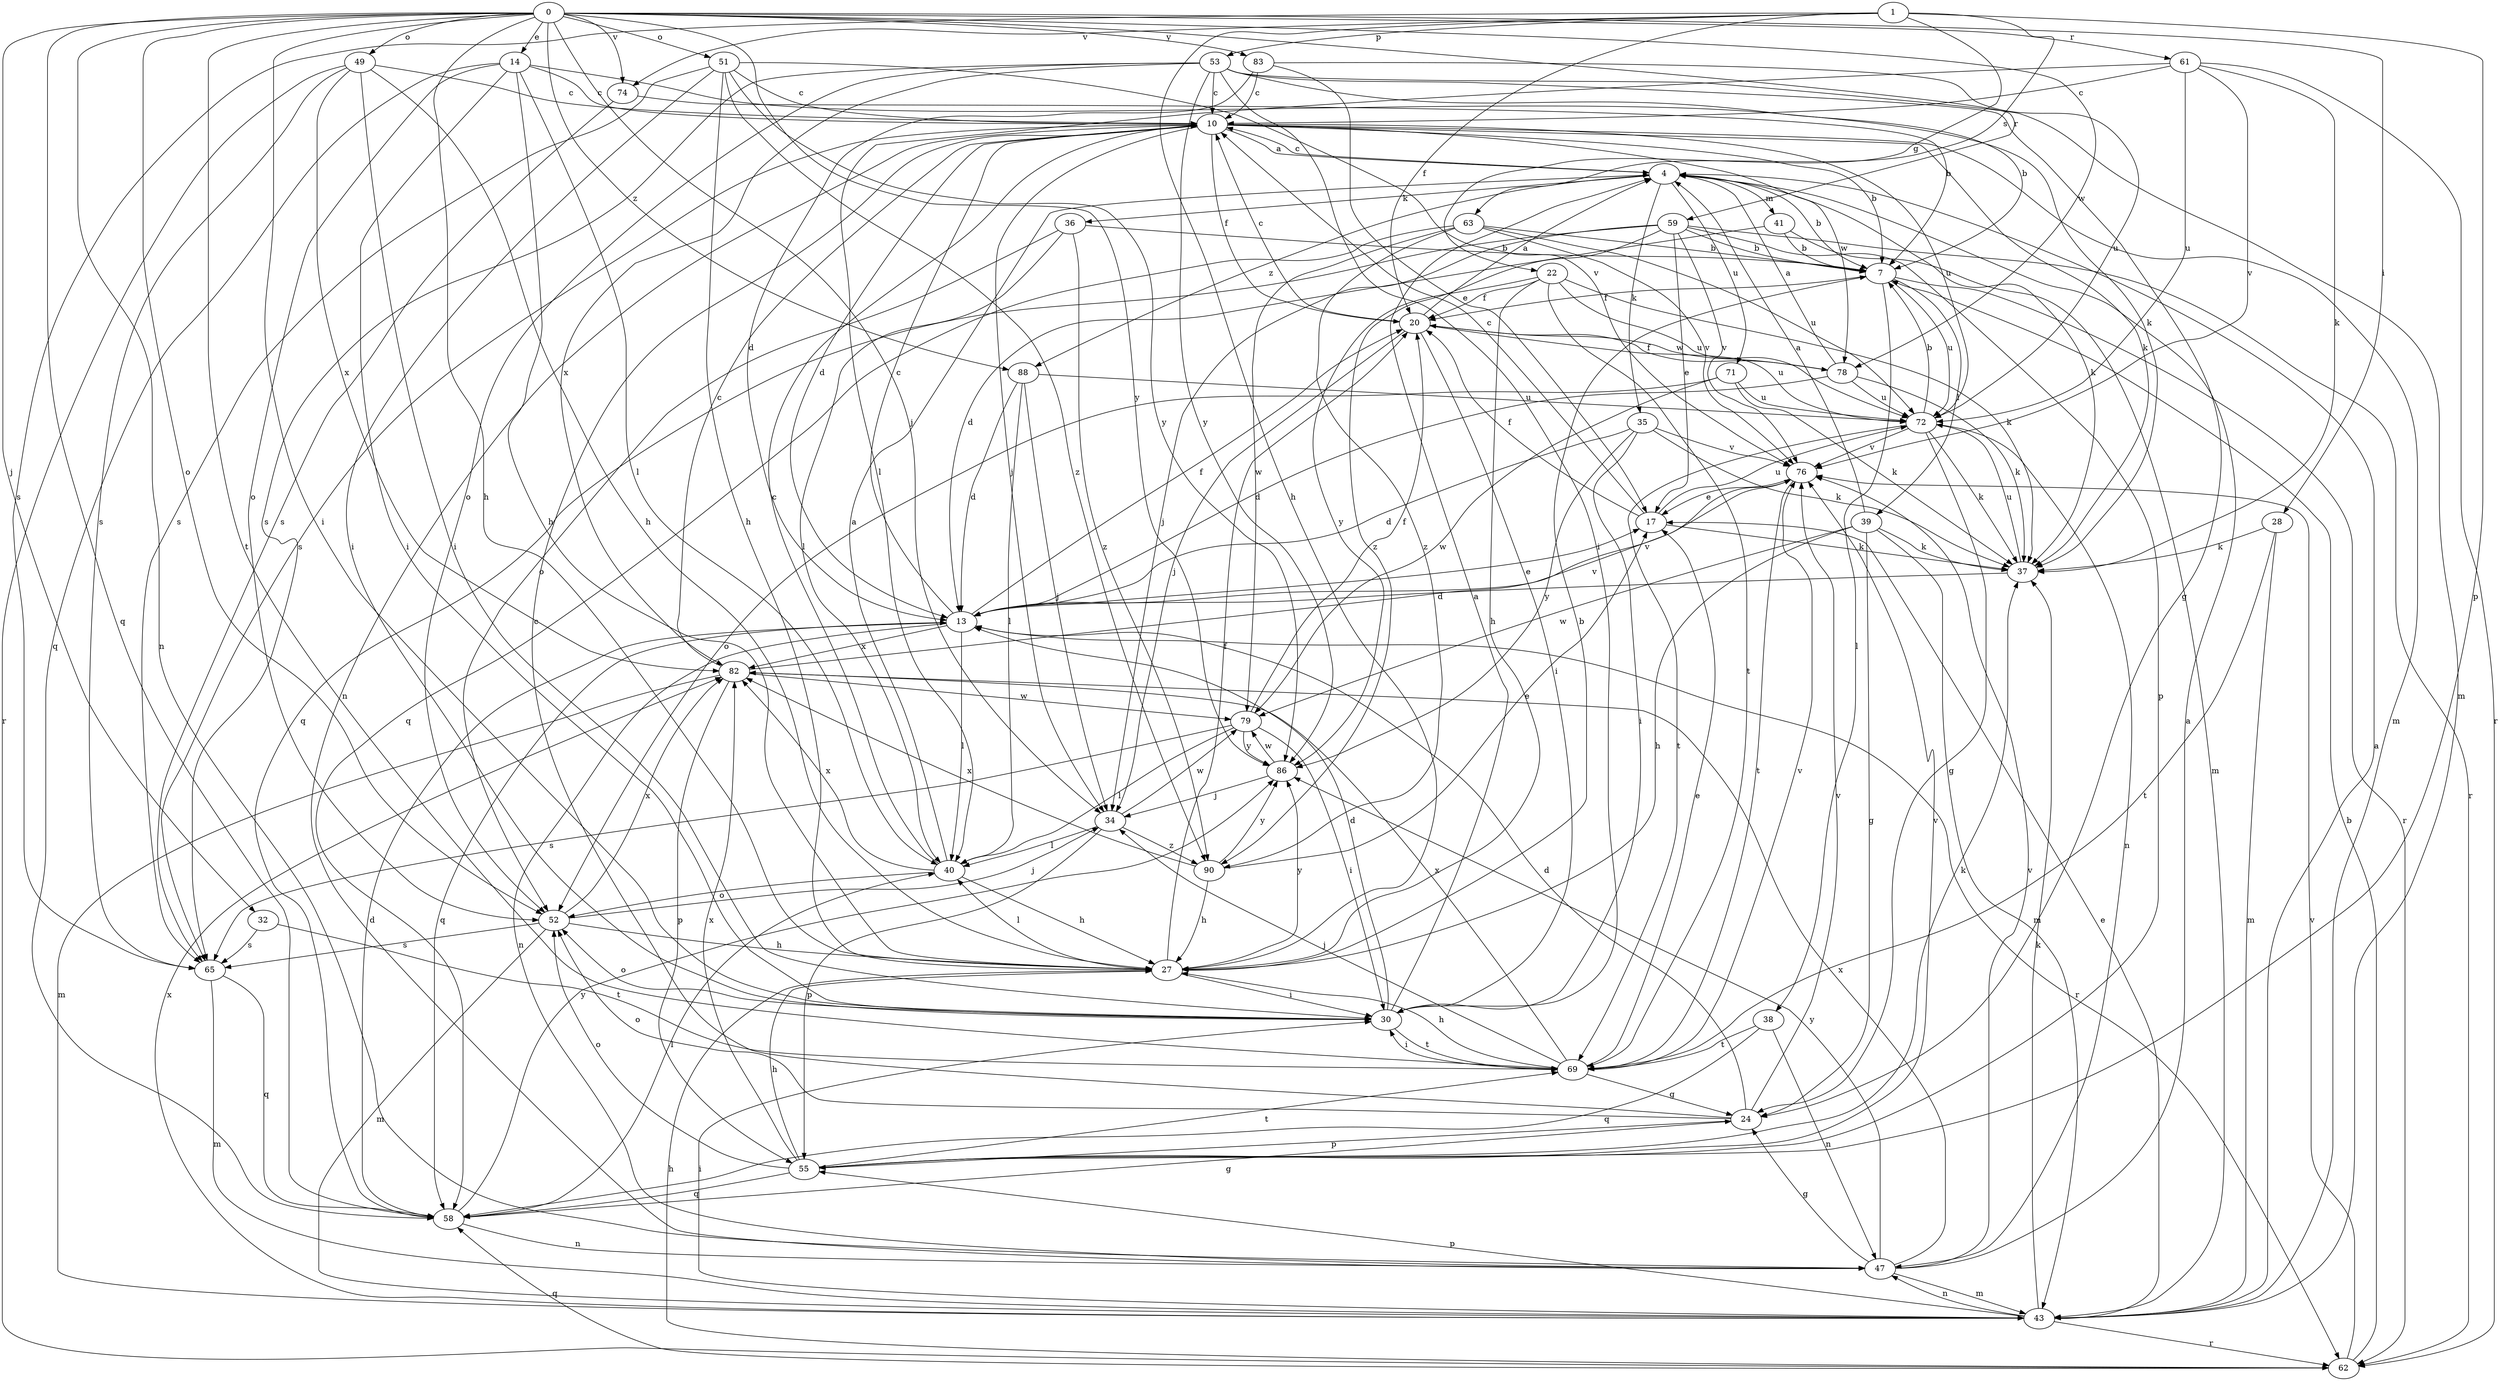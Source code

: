 strict digraph  {
0;
1;
4;
7;
10;
13;
14;
17;
20;
22;
24;
27;
28;
30;
32;
34;
35;
36;
37;
38;
39;
40;
41;
43;
47;
49;
51;
52;
53;
55;
58;
59;
61;
62;
63;
65;
69;
71;
72;
74;
76;
78;
79;
82;
83;
86;
88;
90;
0 -> 14  [label=e];
0 -> 27  [label=h];
0 -> 28  [label=i];
0 -> 30  [label=i];
0 -> 32  [label=j];
0 -> 34  [label=j];
0 -> 47  [label=n];
0 -> 49  [label=o];
0 -> 51  [label=o];
0 -> 52  [label=o];
0 -> 58  [label=q];
0 -> 59  [label=r];
0 -> 61  [label=r];
0 -> 69  [label=t];
0 -> 74  [label=v];
0 -> 78  [label=w];
0 -> 83  [label=y];
0 -> 86  [label=y];
0 -> 88  [label=z];
1 -> 20  [label=f];
1 -> 22  [label=g];
1 -> 27  [label=h];
1 -> 53  [label=p];
1 -> 55  [label=p];
1 -> 63  [label=s];
1 -> 65  [label=s];
1 -> 74  [label=v];
4 -> 7  [label=b];
4 -> 10  [label=c];
4 -> 35  [label=k];
4 -> 36  [label=k];
4 -> 37  [label=k];
4 -> 41  [label=m];
4 -> 71  [label=u];
4 -> 88  [label=z];
7 -> 20  [label=f];
7 -> 38  [label=l];
7 -> 39  [label=l];
7 -> 62  [label=r];
7 -> 72  [label=u];
10 -> 4  [label=a];
10 -> 7  [label=b];
10 -> 13  [label=d];
10 -> 20  [label=f];
10 -> 34  [label=j];
10 -> 37  [label=k];
10 -> 43  [label=m];
10 -> 47  [label=n];
10 -> 65  [label=s];
10 -> 72  [label=u];
10 -> 78  [label=w];
13 -> 10  [label=c];
13 -> 17  [label=e];
13 -> 20  [label=f];
13 -> 40  [label=l];
13 -> 47  [label=n];
13 -> 58  [label=q];
13 -> 62  [label=r];
13 -> 76  [label=v];
13 -> 82  [label=x];
14 -> 10  [label=c];
14 -> 27  [label=h];
14 -> 30  [label=i];
14 -> 37  [label=k];
14 -> 40  [label=l];
14 -> 52  [label=o];
14 -> 58  [label=q];
17 -> 10  [label=c];
17 -> 20  [label=f];
17 -> 37  [label=k];
17 -> 72  [label=u];
20 -> 4  [label=a];
20 -> 10  [label=c];
20 -> 30  [label=i];
20 -> 34  [label=j];
20 -> 72  [label=u];
20 -> 78  [label=w];
22 -> 20  [label=f];
22 -> 27  [label=h];
22 -> 37  [label=k];
22 -> 69  [label=t];
22 -> 72  [label=u];
22 -> 86  [label=y];
24 -> 10  [label=c];
24 -> 13  [label=d];
24 -> 52  [label=o];
24 -> 55  [label=p];
24 -> 76  [label=v];
27 -> 7  [label=b];
27 -> 20  [label=f];
27 -> 30  [label=i];
27 -> 40  [label=l];
27 -> 86  [label=y];
28 -> 37  [label=k];
28 -> 43  [label=m];
28 -> 69  [label=t];
30 -> 4  [label=a];
30 -> 13  [label=d];
30 -> 52  [label=o];
30 -> 69  [label=t];
32 -> 65  [label=s];
32 -> 69  [label=t];
34 -> 40  [label=l];
34 -> 55  [label=p];
34 -> 79  [label=w];
34 -> 90  [label=z];
35 -> 13  [label=d];
35 -> 30  [label=i];
35 -> 37  [label=k];
35 -> 76  [label=v];
35 -> 86  [label=y];
36 -> 7  [label=b];
36 -> 40  [label=l];
36 -> 52  [label=o];
36 -> 90  [label=z];
37 -> 13  [label=d];
37 -> 72  [label=u];
38 -> 47  [label=n];
38 -> 58  [label=q];
38 -> 69  [label=t];
39 -> 4  [label=a];
39 -> 24  [label=g];
39 -> 27  [label=h];
39 -> 37  [label=k];
39 -> 43  [label=m];
39 -> 79  [label=w];
40 -> 4  [label=a];
40 -> 10  [label=c];
40 -> 27  [label=h];
40 -> 52  [label=o];
40 -> 82  [label=x];
41 -> 7  [label=b];
41 -> 13  [label=d];
41 -> 43  [label=m];
43 -> 4  [label=a];
43 -> 17  [label=e];
43 -> 30  [label=i];
43 -> 37  [label=k];
43 -> 47  [label=n];
43 -> 55  [label=p];
43 -> 62  [label=r];
43 -> 82  [label=x];
47 -> 4  [label=a];
47 -> 24  [label=g];
47 -> 43  [label=m];
47 -> 76  [label=v];
47 -> 82  [label=x];
47 -> 86  [label=y];
49 -> 10  [label=c];
49 -> 27  [label=h];
49 -> 30  [label=i];
49 -> 62  [label=r];
49 -> 65  [label=s];
49 -> 82  [label=x];
51 -> 10  [label=c];
51 -> 27  [label=h];
51 -> 30  [label=i];
51 -> 65  [label=s];
51 -> 76  [label=v];
51 -> 86  [label=y];
51 -> 90  [label=z];
52 -> 27  [label=h];
52 -> 34  [label=j];
52 -> 43  [label=m];
52 -> 65  [label=s];
52 -> 82  [label=x];
53 -> 7  [label=b];
53 -> 10  [label=c];
53 -> 24  [label=g];
53 -> 30  [label=i];
53 -> 43  [label=m];
53 -> 52  [label=o];
53 -> 65  [label=s];
53 -> 82  [label=x];
53 -> 86  [label=y];
55 -> 27  [label=h];
55 -> 37  [label=k];
55 -> 52  [label=o];
55 -> 58  [label=q];
55 -> 69  [label=t];
55 -> 76  [label=v];
55 -> 82  [label=x];
58 -> 13  [label=d];
58 -> 24  [label=g];
58 -> 40  [label=l];
58 -> 47  [label=n];
58 -> 86  [label=y];
59 -> 7  [label=b];
59 -> 17  [label=e];
59 -> 34  [label=j];
59 -> 55  [label=p];
59 -> 58  [label=q];
59 -> 62  [label=r];
59 -> 76  [label=v];
59 -> 90  [label=z];
61 -> 10  [label=c];
61 -> 37  [label=k];
61 -> 40  [label=l];
61 -> 62  [label=r];
61 -> 72  [label=u];
61 -> 76  [label=v];
62 -> 7  [label=b];
62 -> 27  [label=h];
62 -> 58  [label=q];
62 -> 76  [label=v];
63 -> 7  [label=b];
63 -> 58  [label=q];
63 -> 72  [label=u];
63 -> 76  [label=v];
63 -> 79  [label=w];
63 -> 90  [label=z];
65 -> 43  [label=m];
65 -> 58  [label=q];
69 -> 17  [label=e];
69 -> 24  [label=g];
69 -> 27  [label=h];
69 -> 30  [label=i];
69 -> 34  [label=j];
69 -> 76  [label=v];
69 -> 82  [label=x];
71 -> 37  [label=k];
71 -> 52  [label=o];
71 -> 72  [label=u];
71 -> 79  [label=w];
72 -> 7  [label=b];
72 -> 24  [label=g];
72 -> 37  [label=k];
72 -> 47  [label=n];
72 -> 69  [label=t];
72 -> 76  [label=v];
74 -> 7  [label=b];
74 -> 65  [label=s];
76 -> 17  [label=e];
76 -> 69  [label=t];
78 -> 4  [label=a];
78 -> 13  [label=d];
78 -> 20  [label=f];
78 -> 37  [label=k];
78 -> 72  [label=u];
79 -> 20  [label=f];
79 -> 30  [label=i];
79 -> 40  [label=l];
79 -> 65  [label=s];
79 -> 86  [label=y];
82 -> 10  [label=c];
82 -> 43  [label=m];
82 -> 55  [label=p];
82 -> 76  [label=v];
82 -> 79  [label=w];
83 -> 10  [label=c];
83 -> 13  [label=d];
83 -> 17  [label=e];
83 -> 72  [label=u];
86 -> 34  [label=j];
86 -> 79  [label=w];
88 -> 13  [label=d];
88 -> 34  [label=j];
88 -> 40  [label=l];
88 -> 72  [label=u];
90 -> 17  [label=e];
90 -> 27  [label=h];
90 -> 82  [label=x];
90 -> 86  [label=y];
}

